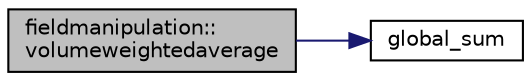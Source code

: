 digraph "fieldmanipulation::volumeweightedaverage"
{
 // LATEX_PDF_SIZE
  edge [fontname="Helvetica",fontsize="10",labelfontname="Helvetica",labelfontsize="10"];
  node [fontname="Helvetica",fontsize="10",shape=record];
  rankdir="LR";
  Node1 [label="fieldmanipulation::\lvolumeweightedaverage",height=0.2,width=0.4,color="black", fillcolor="grey75", style="filled", fontcolor="black",tooltip=" "];
  Node1 -> Node2 [color="midnightblue",fontsize="10",style="solid",fontname="Helvetica"];
  Node2 [label="global_sum",height=0.2,width=0.4,color="black", fillcolor="white", style="filled",URL="$global__sum__mpi_8f90.html#a58e0607c82def5e112fdf461f29d2d9f",tooltip=" "];
}

